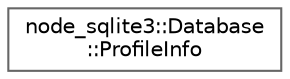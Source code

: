 digraph "Graphical Class Hierarchy"
{
 // LATEX_PDF_SIZE
  bgcolor="transparent";
  edge [fontname=Helvetica,fontsize=10,labelfontname=Helvetica,labelfontsize=10];
  node [fontname=Helvetica,fontsize=10,shape=box,height=0.2,width=0.4];
  rankdir="LR";
  Node0 [id="Node000000",label="node_sqlite3::Database\l::ProfileInfo",height=0.2,width=0.4,color="grey40", fillcolor="white", style="filled",URL="$structnode__sqlite3_1_1_database_1_1_profile_info.html",tooltip=" "];
}
